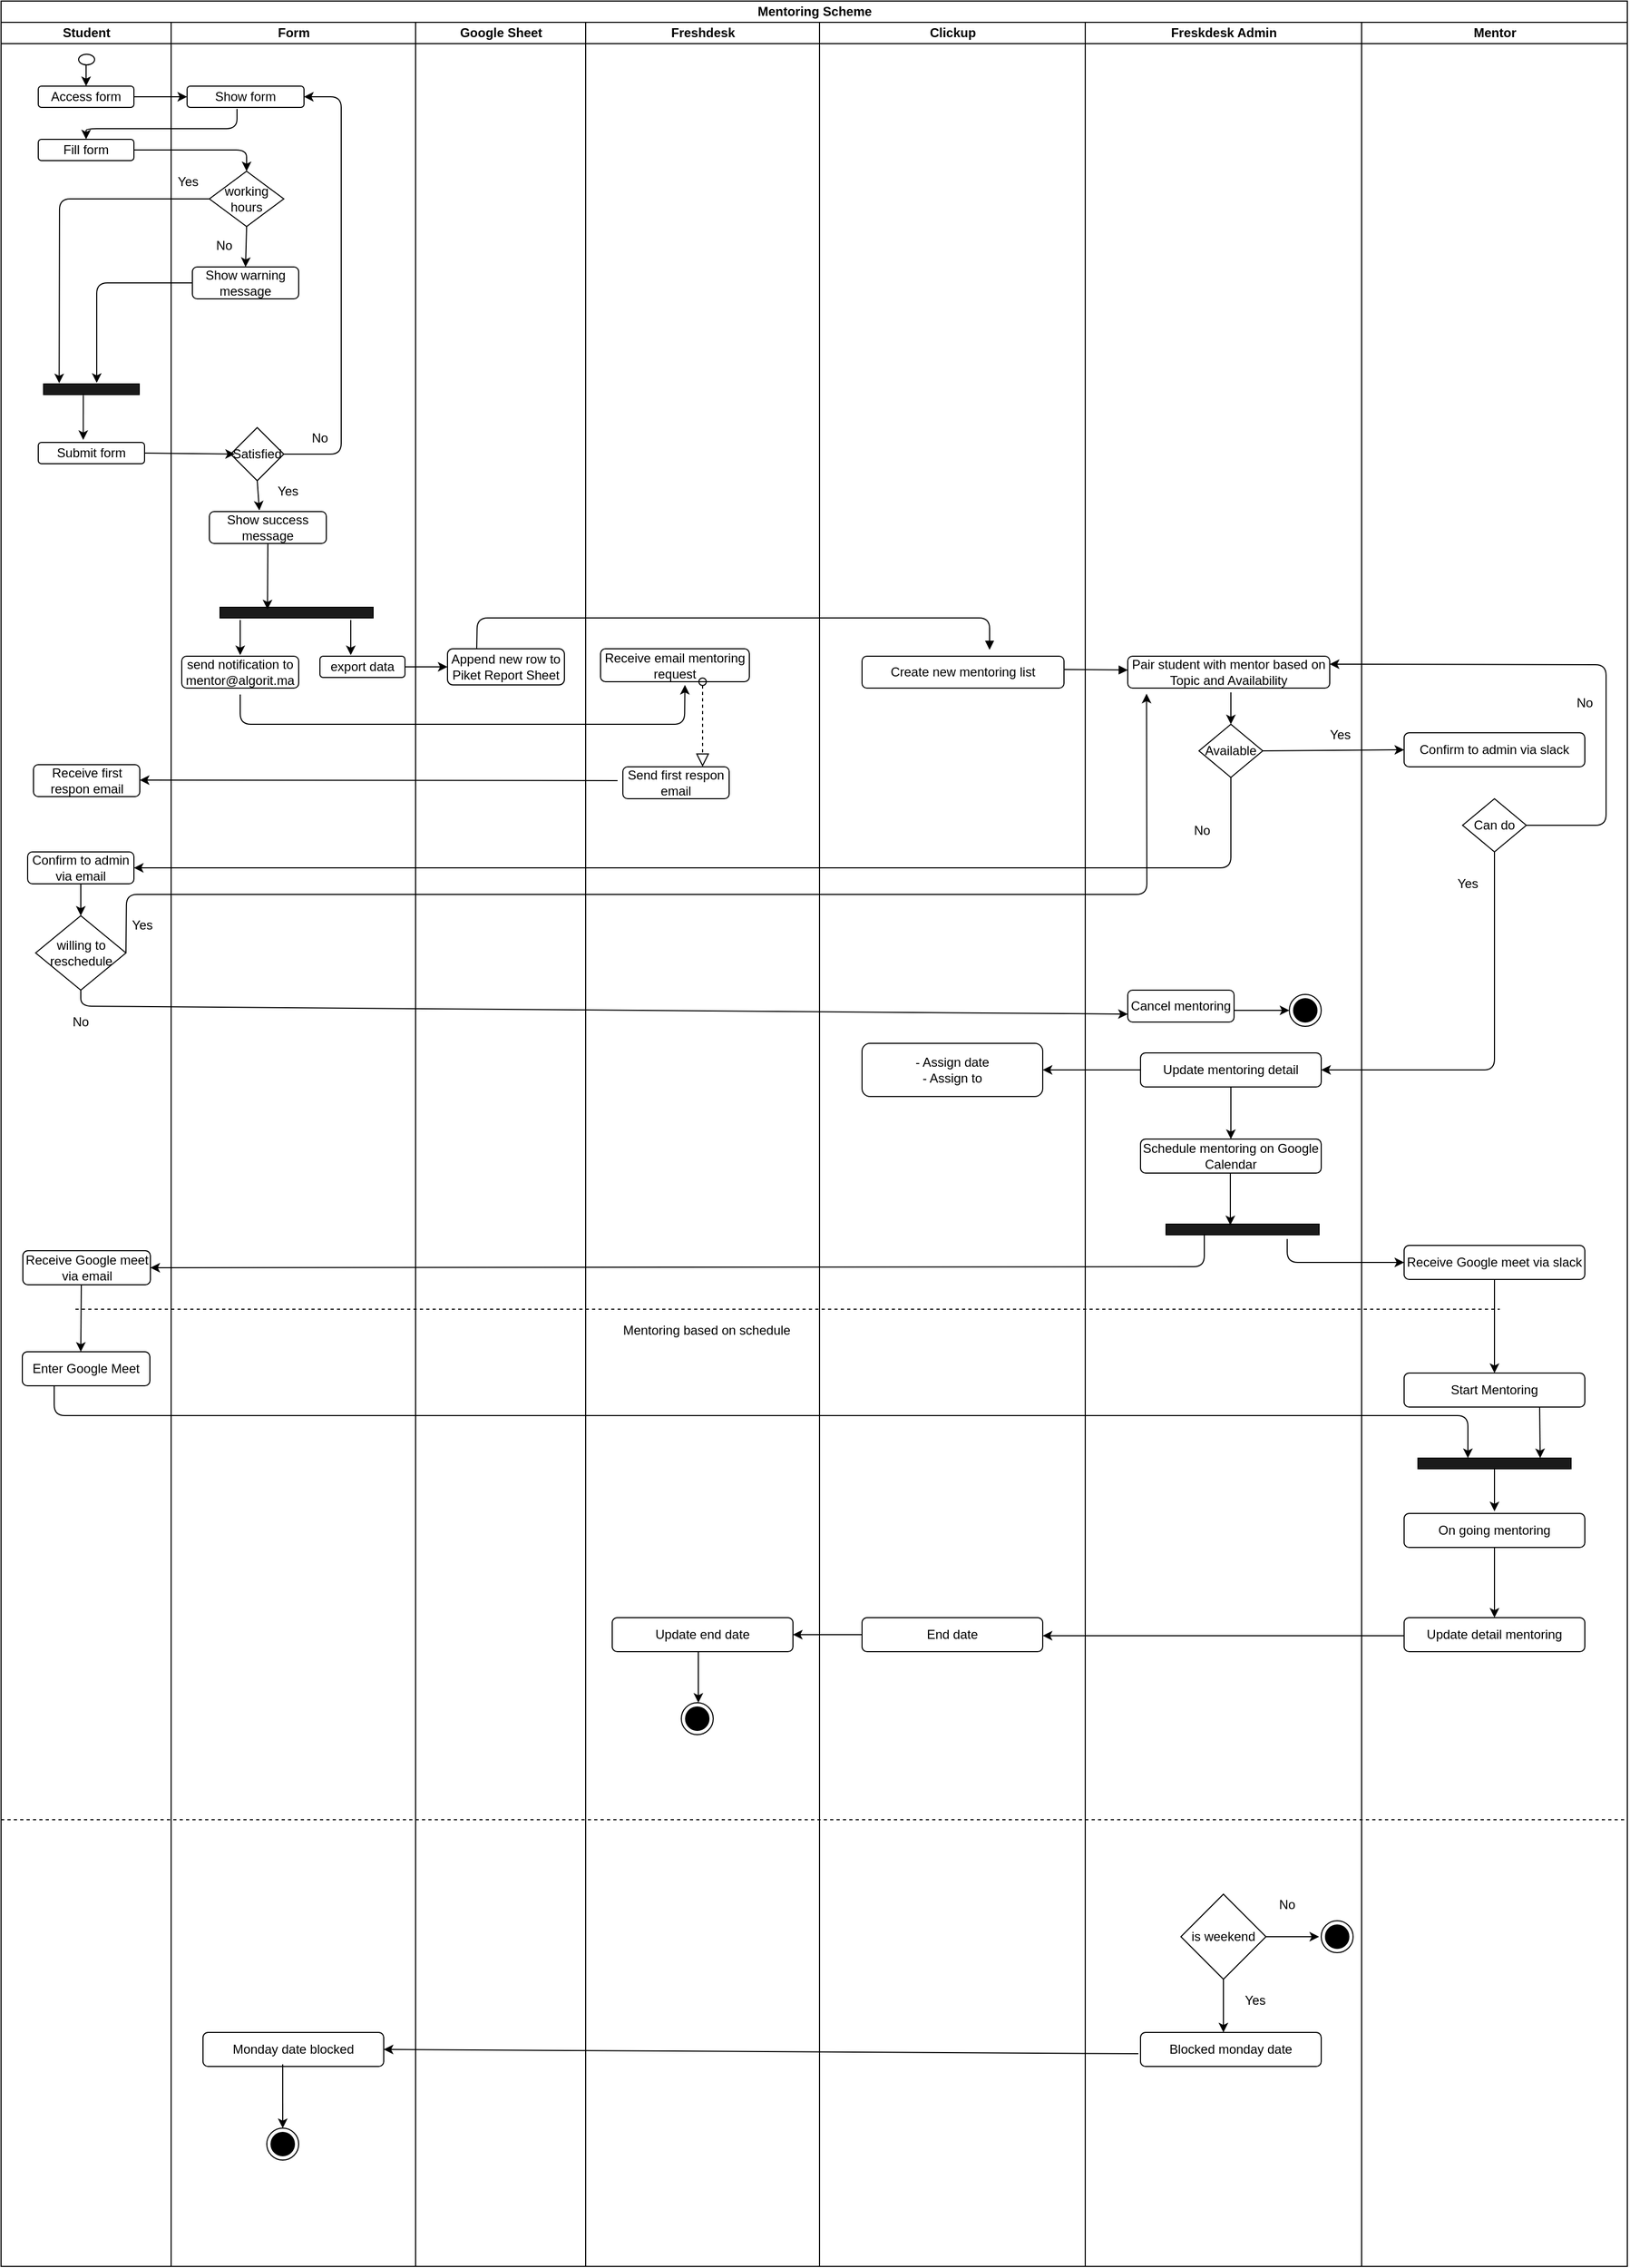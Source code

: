 <mxfile version="14.6.3" type="github">
  <diagram id="prtHgNgQTEPvFCAcTncT" name="Page-1">
    <mxGraphModel dx="1955" dy="1093" grid="1" gridSize="10" guides="1" tooltips="1" connect="1" arrows="1" fold="1" page="1" pageScale="1" pageWidth="827" pageHeight="1169" math="0" shadow="0">
      <root>
        <mxCell id="0" />
        <mxCell id="1" parent="0" />
        <mxCell id="jEkatf-dR_FKRXyiLeA1-9" value="Mentoring Scheme" style="swimlane;html=1;childLayout=stackLayout;resizeParent=1;resizeParentMax=0;startSize=20;" parent="1" vertex="1">
          <mxGeometry x="40" y="50" width="1530" height="2130" as="geometry" />
        </mxCell>
        <mxCell id="jEkatf-dR_FKRXyiLeA1-10" value="Student" style="swimlane;html=1;startSize=20;" parent="jEkatf-dR_FKRXyiLeA1-9" vertex="1">
          <mxGeometry y="20" width="160" height="2110" as="geometry" />
        </mxCell>
        <mxCell id="jEkatf-dR_FKRXyiLeA1-14" value="" style="shape=mxgraph.bpmn.shape;html=1;verticalLabelPosition=bottom;labelBackgroundColor=#ffffff;verticalAlign=top;align=center;perimeter=ellipsePerimeter;outlineConnect=0;outline=standard;symbol=general;" parent="jEkatf-dR_FKRXyiLeA1-10" vertex="1">
          <mxGeometry x="73" y="30" width="15" height="10" as="geometry" />
        </mxCell>
        <mxCell id="jEkatf-dR_FKRXyiLeA1-15" value="Access form" style="shape=ext;rounded=1;html=1;whiteSpace=wrap;" parent="jEkatf-dR_FKRXyiLeA1-10" vertex="1">
          <mxGeometry x="35" y="60" width="90" height="20" as="geometry" />
        </mxCell>
        <mxCell id="jEkatf-dR_FKRXyiLeA1-19" value="Fill form" style="shape=ext;rounded=1;html=1;whiteSpace=wrap;" parent="jEkatf-dR_FKRXyiLeA1-10" vertex="1">
          <mxGeometry x="35" y="110" width="90" height="20" as="geometry" />
        </mxCell>
        <mxCell id="jEkatf-dR_FKRXyiLeA1-23" value="Submit form" style="shape=ext;rounded=1;html=1;whiteSpace=wrap;" parent="jEkatf-dR_FKRXyiLeA1-10" vertex="1">
          <mxGeometry x="35" y="395" width="100" height="20" as="geometry" />
        </mxCell>
        <mxCell id="jEkatf-dR_FKRXyiLeA1-28" value="" style="rounded=0;whiteSpace=wrap;html=1;fillColor=#1A1A1A;" parent="jEkatf-dR_FKRXyiLeA1-10" vertex="1">
          <mxGeometry x="40" y="340" width="90" height="10" as="geometry" />
        </mxCell>
        <mxCell id="jEkatf-dR_FKRXyiLeA1-39" value="" style="endArrow=classic;html=1;exitX=0.415;exitY=1.067;exitDx=0;exitDy=0;exitPerimeter=0;entryX=0.423;entryY=-0.117;entryDx=0;entryDy=0;entryPerimeter=0;" parent="jEkatf-dR_FKRXyiLeA1-10" source="jEkatf-dR_FKRXyiLeA1-28" target="jEkatf-dR_FKRXyiLeA1-23" edge="1">
          <mxGeometry width="50" height="50" relative="1" as="geometry">
            <mxPoint x="320" y="300" as="sourcePoint" />
            <mxPoint x="370" y="250" as="targetPoint" />
          </mxGeometry>
        </mxCell>
        <mxCell id="jEkatf-dR_FKRXyiLeA1-40" value="" style="endArrow=classic;html=1;" parent="jEkatf-dR_FKRXyiLeA1-10" edge="1">
          <mxGeometry width="50" height="50" relative="1" as="geometry">
            <mxPoint x="80" y="40" as="sourcePoint" />
            <mxPoint x="80" y="60" as="targetPoint" />
          </mxGeometry>
        </mxCell>
        <mxCell id="jEkatf-dR_FKRXyiLeA1-43" value="Receive first respon email" style="shape=ext;rounded=1;html=1;whiteSpace=wrap;" parent="jEkatf-dR_FKRXyiLeA1-10" vertex="1">
          <mxGeometry x="30.5" y="698" width="100" height="30" as="geometry" />
        </mxCell>
        <mxCell id="jEkatf-dR_FKRXyiLeA1-142" value="Confirm to admin via email" style="shape=ext;rounded=1;html=1;whiteSpace=wrap;" parent="jEkatf-dR_FKRXyiLeA1-10" vertex="1">
          <mxGeometry x="25" y="780" width="100" height="30" as="geometry" />
        </mxCell>
        <mxCell id="jEkatf-dR_FKRXyiLeA1-153" value="willing to reschedule" style="rhombus;whiteSpace=wrap;html=1;" parent="jEkatf-dR_FKRXyiLeA1-10" vertex="1">
          <mxGeometry x="32.5" y="840" width="85" height="70" as="geometry" />
        </mxCell>
        <mxCell id="jEkatf-dR_FKRXyiLeA1-154" value="Yes" style="text;html=1;strokeColor=none;fillColor=none;align=center;verticalAlign=middle;whiteSpace=wrap;rounded=0;" parent="jEkatf-dR_FKRXyiLeA1-10" vertex="1">
          <mxGeometry x="112.5" y="839" width="40" height="20" as="geometry" />
        </mxCell>
        <mxCell id="jEkatf-dR_FKRXyiLeA1-155" value="No" style="text;html=1;strokeColor=none;fillColor=none;align=center;verticalAlign=middle;whiteSpace=wrap;rounded=0;" parent="jEkatf-dR_FKRXyiLeA1-10" vertex="1">
          <mxGeometry x="55" y="930" width="40" height="20" as="geometry" />
        </mxCell>
        <mxCell id="jEkatf-dR_FKRXyiLeA1-157" value="" style="endArrow=classic;html=1;exitX=0.5;exitY=1;exitDx=0;exitDy=0;entryX=0.5;entryY=0;entryDx=0;entryDy=0;" parent="jEkatf-dR_FKRXyiLeA1-10" source="jEkatf-dR_FKRXyiLeA1-142" target="jEkatf-dR_FKRXyiLeA1-153" edge="1">
          <mxGeometry width="50" height="50" relative="1" as="geometry">
            <mxPoint x="450" y="900" as="sourcePoint" />
            <mxPoint x="500" y="850" as="targetPoint" />
          </mxGeometry>
        </mxCell>
        <mxCell id="bVA2tYg72Dks3-2WFUud-3" value="Receive Google meet via email" style="shape=ext;rounded=1;html=1;whiteSpace=wrap;" parent="jEkatf-dR_FKRXyiLeA1-10" vertex="1">
          <mxGeometry x="20.5" y="1155" width="120" height="32" as="geometry" />
        </mxCell>
        <mxCell id="mBBzXgU-Xfgqh0IAjYut-1" value="Enter Google Meet" style="shape=ext;rounded=1;html=1;whiteSpace=wrap;" vertex="1" parent="jEkatf-dR_FKRXyiLeA1-10">
          <mxGeometry x="20" y="1250" width="120" height="32" as="geometry" />
        </mxCell>
        <mxCell id="mBBzXgU-Xfgqh0IAjYut-8" value="" style="endArrow=classic;html=1;exitX=0.25;exitY=1;exitDx=0;exitDy=0;entryX=0.25;entryY=0;entryDx=0;entryDy=0;" edge="1" parent="jEkatf-dR_FKRXyiLeA1-10">
          <mxGeometry width="50" height="50" relative="1" as="geometry">
            <mxPoint x="75.5" y="1187" as="sourcePoint" />
            <mxPoint x="75" y="1250" as="targetPoint" />
          </mxGeometry>
        </mxCell>
        <mxCell id="jEkatf-dR_FKRXyiLeA1-11" value="Form" style="swimlane;html=1;startSize=20;" parent="jEkatf-dR_FKRXyiLeA1-9" vertex="1">
          <mxGeometry x="160" y="20" width="230" height="2110" as="geometry" />
        </mxCell>
        <mxCell id="jEkatf-dR_FKRXyiLeA1-16" value="Show form" style="shape=ext;rounded=1;html=1;whiteSpace=wrap;" parent="jEkatf-dR_FKRXyiLeA1-11" vertex="1">
          <mxGeometry x="15" y="60" width="110" height="20" as="geometry" />
        </mxCell>
        <mxCell id="jEkatf-dR_FKRXyiLeA1-21" value="working hours" style="rhombus;whiteSpace=wrap;html=1;" parent="jEkatf-dR_FKRXyiLeA1-11" vertex="1">
          <mxGeometry x="36" y="140" width="70" height="52" as="geometry" />
        </mxCell>
        <mxCell id="jEkatf-dR_FKRXyiLeA1-24" value="Show warning message" style="shape=ext;rounded=1;html=1;whiteSpace=wrap;" parent="jEkatf-dR_FKRXyiLeA1-11" vertex="1">
          <mxGeometry x="20" y="230" width="100" height="30" as="geometry" />
        </mxCell>
        <mxCell id="jEkatf-dR_FKRXyiLeA1-33" value="No" style="text;html=1;strokeColor=none;fillColor=none;align=center;verticalAlign=middle;whiteSpace=wrap;rounded=0;" parent="jEkatf-dR_FKRXyiLeA1-11" vertex="1">
          <mxGeometry x="30" y="200" width="40" height="20" as="geometry" />
        </mxCell>
        <mxCell id="jEkatf-dR_FKRXyiLeA1-34" value="Yes" style="text;html=1;strokeColor=none;fillColor=none;align=center;verticalAlign=middle;whiteSpace=wrap;rounded=0;" parent="jEkatf-dR_FKRXyiLeA1-11" vertex="1">
          <mxGeometry x="-4" y="140" width="40" height="20" as="geometry" />
        </mxCell>
        <mxCell id="jEkatf-dR_FKRXyiLeA1-36" value="" style="endArrow=classic;html=1;exitX=0.5;exitY=1;exitDx=0;exitDy=0;" parent="jEkatf-dR_FKRXyiLeA1-11" source="jEkatf-dR_FKRXyiLeA1-21" edge="1">
          <mxGeometry width="50" height="50" relative="1" as="geometry">
            <mxPoint x="160" y="300" as="sourcePoint" />
            <mxPoint x="70" y="230" as="targetPoint" />
          </mxGeometry>
        </mxCell>
        <mxCell id="jEkatf-dR_FKRXyiLeA1-44" value="Show success message" style="shape=ext;rounded=1;html=1;whiteSpace=wrap;" parent="jEkatf-dR_FKRXyiLeA1-11" vertex="1">
          <mxGeometry x="36" y="460" width="110" height="30" as="geometry" />
        </mxCell>
        <mxCell id="jEkatf-dR_FKRXyiLeA1-45" value="Satisfied" style="rhombus;whiteSpace=wrap;html=1;" parent="jEkatf-dR_FKRXyiLeA1-11" vertex="1">
          <mxGeometry x="56" y="381" width="50" height="50" as="geometry" />
        </mxCell>
        <mxCell id="jEkatf-dR_FKRXyiLeA1-47" value="" style="endArrow=classic;html=1;exitX=1;exitY=0.5;exitDx=0;exitDy=0;entryX=1;entryY=0.5;entryDx=0;entryDy=0;" parent="jEkatf-dR_FKRXyiLeA1-11" source="jEkatf-dR_FKRXyiLeA1-45" target="jEkatf-dR_FKRXyiLeA1-16" edge="1">
          <mxGeometry width="50" height="50" relative="1" as="geometry">
            <mxPoint x="110" y="400" as="sourcePoint" />
            <mxPoint x="130" y="70" as="targetPoint" />
            <Array as="points">
              <mxPoint x="160" y="406" />
              <mxPoint x="160" y="70" />
            </Array>
          </mxGeometry>
        </mxCell>
        <mxCell id="jEkatf-dR_FKRXyiLeA1-48" value="No" style="text;html=1;strokeColor=none;fillColor=none;align=center;verticalAlign=middle;whiteSpace=wrap;rounded=0;" parent="jEkatf-dR_FKRXyiLeA1-11" vertex="1">
          <mxGeometry x="120" y="381" width="40" height="20" as="geometry" />
        </mxCell>
        <mxCell id="jEkatf-dR_FKRXyiLeA1-49" value="Yes" style="text;html=1;strokeColor=none;fillColor=none;align=center;verticalAlign=middle;whiteSpace=wrap;rounded=0;" parent="jEkatf-dR_FKRXyiLeA1-11" vertex="1">
          <mxGeometry x="90" y="431" width="40" height="20" as="geometry" />
        </mxCell>
        <mxCell id="jEkatf-dR_FKRXyiLeA1-50" value="" style="endArrow=classic;html=1;exitX=0.5;exitY=1;exitDx=0;exitDy=0;" parent="jEkatf-dR_FKRXyiLeA1-11" source="jEkatf-dR_FKRXyiLeA1-45" edge="1">
          <mxGeometry width="50" height="50" relative="1" as="geometry">
            <mxPoint x="160" y="350" as="sourcePoint" />
            <mxPoint x="83" y="459" as="targetPoint" />
          </mxGeometry>
        </mxCell>
        <mxCell id="jEkatf-dR_FKRXyiLeA1-60" value="send notification to mentor@algorit.ma" style="shape=ext;rounded=1;html=1;whiteSpace=wrap;" parent="jEkatf-dR_FKRXyiLeA1-11" vertex="1">
          <mxGeometry x="10" y="596" width="110" height="30" as="geometry" />
        </mxCell>
        <mxCell id="jEkatf-dR_FKRXyiLeA1-61" value="export data" style="shape=ext;rounded=1;html=1;whiteSpace=wrap;" parent="jEkatf-dR_FKRXyiLeA1-11" vertex="1">
          <mxGeometry x="140" y="596" width="80" height="20" as="geometry" />
        </mxCell>
        <mxCell id="jEkatf-dR_FKRXyiLeA1-62" value="" style="rounded=0;whiteSpace=wrap;html=1;fillColor=#1A1A1A;" parent="jEkatf-dR_FKRXyiLeA1-11" vertex="1">
          <mxGeometry x="46" y="550" width="144" height="10" as="geometry" />
        </mxCell>
        <mxCell id="jEkatf-dR_FKRXyiLeA1-63" value="" style="endArrow=classic;html=1;exitX=0.5;exitY=1;exitDx=0;exitDy=0;entryX=0.31;entryY=0.2;entryDx=0;entryDy=0;entryPerimeter=0;" parent="jEkatf-dR_FKRXyiLeA1-11" source="jEkatf-dR_FKRXyiLeA1-44" target="jEkatf-dR_FKRXyiLeA1-62" edge="1">
          <mxGeometry width="50" height="50" relative="1" as="geometry">
            <mxPoint x="160" y="550" as="sourcePoint" />
            <mxPoint x="93" y="540" as="targetPoint" />
          </mxGeometry>
        </mxCell>
        <mxCell id="jEkatf-dR_FKRXyiLeA1-64" value="" style="endArrow=classic;html=1;entryX=0.5;entryY=0;entryDx=0;entryDy=0;" parent="jEkatf-dR_FKRXyiLeA1-11" edge="1">
          <mxGeometry width="50" height="50" relative="1" as="geometry">
            <mxPoint x="65" y="562" as="sourcePoint" />
            <mxPoint x="65" y="595" as="targetPoint" />
          </mxGeometry>
        </mxCell>
        <mxCell id="mBBzXgU-Xfgqh0IAjYut-24" value="Monday date blocked" style="shape=ext;rounded=1;html=1;whiteSpace=wrap;" vertex="1" parent="jEkatf-dR_FKRXyiLeA1-11">
          <mxGeometry x="30" y="1890" width="170" height="32" as="geometry" />
        </mxCell>
        <mxCell id="mBBzXgU-Xfgqh0IAjYut-28" value="" style="ellipse;html=1;shape=endState;fillColor=#000000;strokeColor=#000000;" vertex="1" parent="jEkatf-dR_FKRXyiLeA1-11">
          <mxGeometry x="90" y="1980" width="30" height="30" as="geometry" />
        </mxCell>
        <mxCell id="mBBzXgU-Xfgqh0IAjYut-30" value="" style="endArrow=classic;html=1;entryX=0.5;entryY=0;entryDx=0;entryDy=0;exitX=0.441;exitY=0.938;exitDx=0;exitDy=0;exitPerimeter=0;" edge="1" parent="jEkatf-dR_FKRXyiLeA1-11" source="mBBzXgU-Xfgqh0IAjYut-24" target="mBBzXgU-Xfgqh0IAjYut-28">
          <mxGeometry width="50" height="50" relative="1" as="geometry">
            <mxPoint x="105" y="1940" as="sourcePoint" />
            <mxPoint x="770" y="1950" as="targetPoint" />
          </mxGeometry>
        </mxCell>
        <mxCell id="jEkatf-dR_FKRXyiLeA1-12" value="Google Sheet" style="swimlane;html=1;startSize=20;" parent="jEkatf-dR_FKRXyiLeA1-9" vertex="1">
          <mxGeometry x="390" y="20" width="160" height="2110" as="geometry" />
        </mxCell>
        <mxCell id="jEkatf-dR_FKRXyiLeA1-66" value="Append new row to Piket Report Sheet" style="shape=ext;rounded=1;html=1;whiteSpace=wrap;" parent="jEkatf-dR_FKRXyiLeA1-12" vertex="1">
          <mxGeometry x="30" y="589" width="110" height="34" as="geometry" />
        </mxCell>
        <mxCell id="jEkatf-dR_FKRXyiLeA1-13" value="Freshdesk" style="swimlane;html=1;startSize=20;" parent="jEkatf-dR_FKRXyiLeA1-9" vertex="1">
          <mxGeometry x="550" y="20" width="220" height="2110" as="geometry" />
        </mxCell>
        <mxCell id="jEkatf-dR_FKRXyiLeA1-68" value="Receive email mentoring request" style="shape=ext;rounded=1;html=1;whiteSpace=wrap;" parent="jEkatf-dR_FKRXyiLeA1-13" vertex="1">
          <mxGeometry x="14" y="589" width="140" height="31" as="geometry" />
        </mxCell>
        <mxCell id="jEkatf-dR_FKRXyiLeA1-70" value="Send first respon email" style="shape=ext;rounded=1;html=1;whiteSpace=wrap;" parent="jEkatf-dR_FKRXyiLeA1-13" vertex="1">
          <mxGeometry x="35" y="700" width="100" height="30" as="geometry" />
        </mxCell>
        <mxCell id="jEkatf-dR_FKRXyiLeA1-73" value="" style="startArrow=oval;startFill=0;startSize=7;endArrow=block;endFill=0;endSize=10;dashed=1;html=1;entryX=0.75;entryY=0;entryDx=0;entryDy=0;" parent="jEkatf-dR_FKRXyiLeA1-13" target="jEkatf-dR_FKRXyiLeA1-70" edge="1">
          <mxGeometry width="100" relative="1" as="geometry">
            <mxPoint x="110" y="620" as="sourcePoint" />
            <mxPoint x="-120" y="670" as="targetPoint" />
          </mxGeometry>
        </mxCell>
        <mxCell id="mBBzXgU-Xfgqh0IAjYut-7" value="Update end date" style="shape=ext;rounded=1;html=1;whiteSpace=wrap;" vertex="1" parent="jEkatf-dR_FKRXyiLeA1-13">
          <mxGeometry x="25" y="1500" width="170" height="32" as="geometry" />
        </mxCell>
        <mxCell id="mBBzXgU-Xfgqh0IAjYut-17" value="" style="ellipse;html=1;shape=endState;fillColor=#000000;strokeColor=#000000;" vertex="1" parent="jEkatf-dR_FKRXyiLeA1-13">
          <mxGeometry x="90" y="1580" width="30" height="30" as="geometry" />
        </mxCell>
        <mxCell id="mBBzXgU-Xfgqh0IAjYut-18" value="" style="endArrow=classic;html=1;exitX=0.5;exitY=1;exitDx=0;exitDy=0;" edge="1" parent="jEkatf-dR_FKRXyiLeA1-13">
          <mxGeometry width="50" height="50" relative="1" as="geometry">
            <mxPoint x="106" y="1532" as="sourcePoint" />
            <mxPoint x="106" y="1580" as="targetPoint" />
          </mxGeometry>
        </mxCell>
        <mxCell id="mBBzXgU-Xfgqh0IAjYut-33" value="Mentoring based on schedule" style="text;html=1;strokeColor=none;fillColor=none;align=center;verticalAlign=middle;whiteSpace=wrap;rounded=0;" vertex="1" parent="jEkatf-dR_FKRXyiLeA1-13">
          <mxGeometry x="14" y="1220" width="200" height="20" as="geometry" />
        </mxCell>
        <mxCell id="jEkatf-dR_FKRXyiLeA1-20" value="Clickup" style="swimlane;html=1;startSize=20;" parent="jEkatf-dR_FKRXyiLeA1-9" vertex="1">
          <mxGeometry x="770" y="20" width="250" height="2110" as="geometry" />
        </mxCell>
        <mxCell id="jEkatf-dR_FKRXyiLeA1-74" value="Create new mentoring list" style="shape=ext;rounded=1;html=1;whiteSpace=wrap;" parent="jEkatf-dR_FKRXyiLeA1-20" vertex="1">
          <mxGeometry x="40" y="596" width="190" height="30" as="geometry" />
        </mxCell>
        <mxCell id="jEkatf-dR_FKRXyiLeA1-150" value="- Assign date&lt;br&gt;- Assign to" style="shape=ext;rounded=1;html=1;whiteSpace=wrap;" parent="jEkatf-dR_FKRXyiLeA1-20" vertex="1">
          <mxGeometry x="40" y="960" width="170" height="50" as="geometry" />
        </mxCell>
        <mxCell id="mBBzXgU-Xfgqh0IAjYut-6" value="End date" style="shape=ext;rounded=1;html=1;whiteSpace=wrap;" vertex="1" parent="jEkatf-dR_FKRXyiLeA1-20">
          <mxGeometry x="40" y="1500" width="170" height="32" as="geometry" />
        </mxCell>
        <mxCell id="jEkatf-dR_FKRXyiLeA1-37" value="" style="endArrow=classic;html=1;exitX=0;exitY=0.5;exitDx=0;exitDy=0;entryX=0.163;entryY=-0.067;entryDx=0;entryDy=0;entryPerimeter=0;" parent="jEkatf-dR_FKRXyiLeA1-9" source="jEkatf-dR_FKRXyiLeA1-21" target="jEkatf-dR_FKRXyiLeA1-28" edge="1">
          <mxGeometry width="50" height="50" relative="1" as="geometry">
            <mxPoint x="320" y="320" as="sourcePoint" />
            <mxPoint x="370" y="270" as="targetPoint" />
            <Array as="points">
              <mxPoint x="55" y="186" />
            </Array>
          </mxGeometry>
        </mxCell>
        <mxCell id="jEkatf-dR_FKRXyiLeA1-38" value="" style="endArrow=classic;html=1;exitX=0;exitY=0.5;exitDx=0;exitDy=0;" parent="jEkatf-dR_FKRXyiLeA1-9" source="jEkatf-dR_FKRXyiLeA1-24" edge="1">
          <mxGeometry width="50" height="50" relative="1" as="geometry">
            <mxPoint x="320" y="320" as="sourcePoint" />
            <mxPoint x="90" y="359" as="targetPoint" />
            <Array as="points">
              <mxPoint x="90" y="265" />
            </Array>
          </mxGeometry>
        </mxCell>
        <mxCell id="jEkatf-dR_FKRXyiLeA1-41" value="" style="endArrow=classic;html=1;exitX=1;exitY=0.5;exitDx=0;exitDy=0;entryX=0;entryY=0.5;entryDx=0;entryDy=0;" parent="jEkatf-dR_FKRXyiLeA1-9" source="jEkatf-dR_FKRXyiLeA1-15" target="jEkatf-dR_FKRXyiLeA1-16" edge="1">
          <mxGeometry width="50" height="50" relative="1" as="geometry">
            <mxPoint x="320" y="270" as="sourcePoint" />
            <mxPoint x="370" y="220" as="targetPoint" />
          </mxGeometry>
        </mxCell>
        <mxCell id="jEkatf-dR_FKRXyiLeA1-42" value="" style="endArrow=classic;html=1;exitX=0.427;exitY=1.067;exitDx=0;exitDy=0;exitPerimeter=0;entryX=0.5;entryY=0;entryDx=0;entryDy=0;" parent="jEkatf-dR_FKRXyiLeA1-9" source="jEkatf-dR_FKRXyiLeA1-16" target="jEkatf-dR_FKRXyiLeA1-19" edge="1">
          <mxGeometry width="50" height="50" relative="1" as="geometry">
            <mxPoint x="320" y="270" as="sourcePoint" />
            <mxPoint x="370" y="220" as="targetPoint" />
            <Array as="points">
              <mxPoint x="222" y="120" />
              <mxPoint x="80" y="120" />
            </Array>
          </mxGeometry>
        </mxCell>
        <mxCell id="jEkatf-dR_FKRXyiLeA1-46" value="" style="endArrow=classic;html=1;entryX=0.08;entryY=0.5;entryDx=0;entryDy=0;entryPerimeter=0;exitX=1;exitY=0.5;exitDx=0;exitDy=0;" parent="jEkatf-dR_FKRXyiLeA1-9" source="jEkatf-dR_FKRXyiLeA1-23" target="jEkatf-dR_FKRXyiLeA1-45" edge="1">
          <mxGeometry width="50" height="50" relative="1" as="geometry">
            <mxPoint x="140" y="420" as="sourcePoint" />
            <mxPoint x="370" y="300" as="targetPoint" />
          </mxGeometry>
        </mxCell>
        <mxCell id="jEkatf-dR_FKRXyiLeA1-67" value="" style="endArrow=classic;html=1;exitX=1;exitY=0.5;exitDx=0;exitDy=0;entryX=0;entryY=0.5;entryDx=0;entryDy=0;" parent="jEkatf-dR_FKRXyiLeA1-9" source="jEkatf-dR_FKRXyiLeA1-61" target="jEkatf-dR_FKRXyiLeA1-66" edge="1">
          <mxGeometry width="50" height="50" relative="1" as="geometry">
            <mxPoint x="340" y="520" as="sourcePoint" />
            <mxPoint x="390" y="470" as="targetPoint" />
          </mxGeometry>
        </mxCell>
        <mxCell id="jEkatf-dR_FKRXyiLeA1-69" value="" style="endArrow=classic;html=1;entryX=0.567;entryY=1.097;entryDx=0;entryDy=0;entryPerimeter=0;" parent="jEkatf-dR_FKRXyiLeA1-9" target="jEkatf-dR_FKRXyiLeA1-68" edge="1">
          <mxGeometry width="50" height="50" relative="1" as="geometry">
            <mxPoint x="225" y="652" as="sourcePoint" />
            <mxPoint x="410" y="590" as="targetPoint" />
            <Array as="points">
              <mxPoint x="225" y="680" />
              <mxPoint x="643" y="680" />
            </Array>
          </mxGeometry>
        </mxCell>
        <mxCell id="jEkatf-dR_FKRXyiLeA1-75" value="Freskdesk Admin" style="swimlane;html=1;startSize=20;" parent="jEkatf-dR_FKRXyiLeA1-9" vertex="1">
          <mxGeometry x="1020" y="20" width="260" height="2110" as="geometry" />
        </mxCell>
        <mxCell id="jEkatf-dR_FKRXyiLeA1-76" value="Pair student with mentor based on Topic and Availability" style="shape=ext;rounded=1;html=1;whiteSpace=wrap;" parent="jEkatf-dR_FKRXyiLeA1-75" vertex="1">
          <mxGeometry x="40" y="596" width="190" height="30" as="geometry" />
        </mxCell>
        <mxCell id="jEkatf-dR_FKRXyiLeA1-78" value="" style="endArrow=block;endFill=1;endSize=6;html=1;exitX=1;exitY=0.25;exitDx=0;exitDy=0;" parent="jEkatf-dR_FKRXyiLeA1-75" edge="1">
          <mxGeometry width="100" relative="1" as="geometry">
            <mxPoint x="-20" y="608.5" as="sourcePoint" />
            <mxPoint x="40" y="609" as="targetPoint" />
          </mxGeometry>
        </mxCell>
        <mxCell id="jEkatf-dR_FKRXyiLeA1-86" value="Available" style="rhombus;whiteSpace=wrap;html=1;" parent="jEkatf-dR_FKRXyiLeA1-75" vertex="1">
          <mxGeometry x="107" y="660" width="60" height="50" as="geometry" />
        </mxCell>
        <mxCell id="jEkatf-dR_FKRXyiLeA1-88" value="Yes" style="text;html=1;strokeColor=none;fillColor=none;align=center;verticalAlign=middle;whiteSpace=wrap;rounded=0;" parent="jEkatf-dR_FKRXyiLeA1-75" vertex="1">
          <mxGeometry x="220" y="660" width="40" height="20" as="geometry" />
        </mxCell>
        <mxCell id="jEkatf-dR_FKRXyiLeA1-139" value="No" style="text;html=1;strokeColor=none;fillColor=none;align=center;verticalAlign=middle;whiteSpace=wrap;rounded=0;" parent="jEkatf-dR_FKRXyiLeA1-75" vertex="1">
          <mxGeometry x="90" y="750" width="40" height="20" as="geometry" />
        </mxCell>
        <mxCell id="jEkatf-dR_FKRXyiLeA1-149" value="Update mentoring detail" style="shape=ext;rounded=1;html=1;whiteSpace=wrap;" parent="jEkatf-dR_FKRXyiLeA1-75" vertex="1">
          <mxGeometry x="52" y="969" width="170" height="32" as="geometry" />
        </mxCell>
        <mxCell id="jEkatf-dR_FKRXyiLeA1-158" value="Cancel mentoring" style="shape=ext;rounded=1;html=1;whiteSpace=wrap;" parent="jEkatf-dR_FKRXyiLeA1-75" vertex="1">
          <mxGeometry x="40" y="910" width="100" height="30" as="geometry" />
        </mxCell>
        <mxCell id="jEkatf-dR_FKRXyiLeA1-165" value="" style="endArrow=classic;html=1;exitX=1;exitY=0.5;exitDx=0;exitDy=0;entryX=0;entryY=0.5;entryDx=0;entryDy=0;" parent="jEkatf-dR_FKRXyiLeA1-75" edge="1">
          <mxGeometry width="50" height="50" relative="1" as="geometry">
            <mxPoint x="140" y="929" as="sourcePoint" />
            <mxPoint x="192.0" y="929" as="targetPoint" />
          </mxGeometry>
        </mxCell>
        <mxCell id="bVA2tYg72Dks3-2WFUud-1" value="Schedule mentoring on Google Calendar" style="shape=ext;rounded=1;html=1;whiteSpace=wrap;" parent="jEkatf-dR_FKRXyiLeA1-75" vertex="1">
          <mxGeometry x="52" y="1050" width="170" height="32" as="geometry" />
        </mxCell>
        <mxCell id="bVA2tYg72Dks3-2WFUud-4" value="" style="rounded=0;whiteSpace=wrap;html=1;fillColor=#1A1A1A;" parent="jEkatf-dR_FKRXyiLeA1-75" vertex="1">
          <mxGeometry x="76" y="1130" width="144" height="10" as="geometry" />
        </mxCell>
        <mxCell id="bVA2tYg72Dks3-2WFUud-5" value="" style="endArrow=classic;html=1;entryX=0.5;entryY=0;entryDx=0;entryDy=0;exitX=0.5;exitY=1;exitDx=0;exitDy=0;" parent="jEkatf-dR_FKRXyiLeA1-75" source="jEkatf-dR_FKRXyiLeA1-149" target="bVA2tYg72Dks3-2WFUud-1" edge="1">
          <mxGeometry width="50" height="50" relative="1" as="geometry">
            <mxPoint x="-120" y="1000" as="sourcePoint" />
            <mxPoint x="-70" y="950" as="targetPoint" />
          </mxGeometry>
        </mxCell>
        <mxCell id="bVA2tYg72Dks3-2WFUud-6" value="" style="endArrow=classic;html=1;entryX=0.5;entryY=0;entryDx=0;entryDy=0;exitX=0.5;exitY=1;exitDx=0;exitDy=0;" parent="jEkatf-dR_FKRXyiLeA1-75" edge="1">
          <mxGeometry width="50" height="50" relative="1" as="geometry">
            <mxPoint x="136.5" y="1082" as="sourcePoint" />
            <mxPoint x="136.5" y="1131" as="targetPoint" />
          </mxGeometry>
        </mxCell>
        <mxCell id="mBBzXgU-Xfgqh0IAjYut-19" value="" style="ellipse;html=1;shape=endState;fillColor=#000000;strokeColor=#000000;" vertex="1" parent="jEkatf-dR_FKRXyiLeA1-75">
          <mxGeometry x="192" y="914" width="30" height="30" as="geometry" />
        </mxCell>
        <mxCell id="mBBzXgU-Xfgqh0IAjYut-21" value="is weekend" style="rhombus;whiteSpace=wrap;html=1;" vertex="1" parent="jEkatf-dR_FKRXyiLeA1-75">
          <mxGeometry x="90" y="1760" width="80" height="80" as="geometry" />
        </mxCell>
        <mxCell id="mBBzXgU-Xfgqh0IAjYut-23" value="Blocked monday date" style="shape=ext;rounded=1;html=1;whiteSpace=wrap;" vertex="1" parent="jEkatf-dR_FKRXyiLeA1-75">
          <mxGeometry x="52" y="1890" width="170" height="32" as="geometry" />
        </mxCell>
        <mxCell id="mBBzXgU-Xfgqh0IAjYut-25" value="" style="endArrow=classic;html=1;exitX=0.5;exitY=1;exitDx=0;exitDy=0;" edge="1" parent="jEkatf-dR_FKRXyiLeA1-75" source="mBBzXgU-Xfgqh0IAjYut-21">
          <mxGeometry width="50" height="50" relative="1" as="geometry">
            <mxPoint x="-140" y="2250" as="sourcePoint" />
            <mxPoint x="130" y="1890" as="targetPoint" />
          </mxGeometry>
        </mxCell>
        <mxCell id="mBBzXgU-Xfgqh0IAjYut-27" value="" style="ellipse;html=1;shape=endState;fillColor=#000000;strokeColor=#000000;" vertex="1" parent="jEkatf-dR_FKRXyiLeA1-75">
          <mxGeometry x="222" y="1785" width="30" height="30" as="geometry" />
        </mxCell>
        <mxCell id="mBBzXgU-Xfgqh0IAjYut-34" value="Yes" style="text;html=1;strokeColor=none;fillColor=none;align=center;verticalAlign=middle;whiteSpace=wrap;rounded=0;" vertex="1" parent="jEkatf-dR_FKRXyiLeA1-75">
          <mxGeometry x="140" y="1850" width="40" height="20" as="geometry" />
        </mxCell>
        <mxCell id="mBBzXgU-Xfgqh0IAjYut-35" value="No" style="text;html=1;strokeColor=none;fillColor=none;align=center;verticalAlign=middle;whiteSpace=wrap;rounded=0;" vertex="1" parent="jEkatf-dR_FKRXyiLeA1-75">
          <mxGeometry x="170" y="1760" width="40" height="20" as="geometry" />
        </mxCell>
        <mxCell id="jEkatf-dR_FKRXyiLeA1-83" value="Mentor" style="swimlane;html=1;startSize=20;" parent="jEkatf-dR_FKRXyiLeA1-9" vertex="1">
          <mxGeometry x="1280" y="20" width="250" height="2110" as="geometry" />
        </mxCell>
        <mxCell id="jEkatf-dR_FKRXyiLeA1-87" value="Confirm to admin via slack" style="shape=ext;rounded=1;html=1;whiteSpace=wrap;" parent="jEkatf-dR_FKRXyiLeA1-83" vertex="1">
          <mxGeometry x="40" y="668" width="170" height="32" as="geometry" />
        </mxCell>
        <mxCell id="jEkatf-dR_FKRXyiLeA1-145" value="Can do" style="rhombus;whiteSpace=wrap;html=1;" parent="jEkatf-dR_FKRXyiLeA1-83" vertex="1">
          <mxGeometry x="95" y="730" width="60" height="50" as="geometry" />
        </mxCell>
        <mxCell id="jEkatf-dR_FKRXyiLeA1-146" value="Yes" style="text;html=1;strokeColor=none;fillColor=none;align=center;verticalAlign=middle;whiteSpace=wrap;rounded=0;" parent="jEkatf-dR_FKRXyiLeA1-83" vertex="1">
          <mxGeometry x="80" y="800" width="40" height="20" as="geometry" />
        </mxCell>
        <mxCell id="jEkatf-dR_FKRXyiLeA1-147" value="No" style="text;html=1;strokeColor=none;fillColor=none;align=center;verticalAlign=middle;whiteSpace=wrap;rounded=0;" parent="jEkatf-dR_FKRXyiLeA1-83" vertex="1">
          <mxGeometry x="190" y="630" width="40" height="20" as="geometry" />
        </mxCell>
        <mxCell id="bVA2tYg72Dks3-2WFUud-2" value="Receive Google meet via slack" style="shape=ext;rounded=1;html=1;whiteSpace=wrap;" parent="jEkatf-dR_FKRXyiLeA1-83" vertex="1">
          <mxGeometry x="40" y="1150" width="170" height="32" as="geometry" />
        </mxCell>
        <mxCell id="mBBzXgU-Xfgqh0IAjYut-2" value="Start Mentoring" style="shape=ext;rounded=1;html=1;whiteSpace=wrap;" vertex="1" parent="jEkatf-dR_FKRXyiLeA1-83">
          <mxGeometry x="40" y="1270" width="170" height="32" as="geometry" />
        </mxCell>
        <mxCell id="mBBzXgU-Xfgqh0IAjYut-4" value="On going mentoring" style="shape=ext;rounded=1;html=1;whiteSpace=wrap;" vertex="1" parent="jEkatf-dR_FKRXyiLeA1-83">
          <mxGeometry x="40" y="1402" width="170" height="32" as="geometry" />
        </mxCell>
        <mxCell id="mBBzXgU-Xfgqh0IAjYut-5" value="Update detail mentoring" style="shape=ext;rounded=1;html=1;whiteSpace=wrap;" vertex="1" parent="jEkatf-dR_FKRXyiLeA1-83">
          <mxGeometry x="40" y="1500" width="170" height="32" as="geometry" />
        </mxCell>
        <mxCell id="mBBzXgU-Xfgqh0IAjYut-9" value="" style="endArrow=classic;html=1;exitX=0.5;exitY=1;exitDx=0;exitDy=0;entryX=0.5;entryY=0;entryDx=0;entryDy=0;" edge="1" parent="jEkatf-dR_FKRXyiLeA1-83" source="bVA2tYg72Dks3-2WFUud-2" target="mBBzXgU-Xfgqh0IAjYut-2">
          <mxGeometry width="50" height="50" relative="1" as="geometry">
            <mxPoint x="-400" y="1250" as="sourcePoint" />
            <mxPoint x="-350" y="1200" as="targetPoint" />
          </mxGeometry>
        </mxCell>
        <mxCell id="mBBzXgU-Xfgqh0IAjYut-10" value="" style="rounded=0;whiteSpace=wrap;html=1;fillColor=#1A1A1A;" vertex="1" parent="jEkatf-dR_FKRXyiLeA1-83">
          <mxGeometry x="53" y="1350" width="144" height="10" as="geometry" />
        </mxCell>
        <mxCell id="mBBzXgU-Xfgqh0IAjYut-11" value="" style="endArrow=classic;html=1;exitX=0.75;exitY=1;exitDx=0;exitDy=0;" edge="1" parent="jEkatf-dR_FKRXyiLeA1-83" source="mBBzXgU-Xfgqh0IAjYut-2">
          <mxGeometry width="50" height="50" relative="1" as="geometry">
            <mxPoint x="-400" y="1250" as="sourcePoint" />
            <mxPoint x="168" y="1350" as="targetPoint" />
          </mxGeometry>
        </mxCell>
        <mxCell id="mBBzXgU-Xfgqh0IAjYut-13" value="" style="endArrow=classic;html=1;exitX=0.5;exitY=1;exitDx=0;exitDy=0;" edge="1" parent="jEkatf-dR_FKRXyiLeA1-83" source="mBBzXgU-Xfgqh0IAjYut-10">
          <mxGeometry width="50" height="50" relative="1" as="geometry">
            <mxPoint x="-400" y="1250" as="sourcePoint" />
            <mxPoint x="125" y="1400" as="targetPoint" />
          </mxGeometry>
        </mxCell>
        <mxCell id="mBBzXgU-Xfgqh0IAjYut-14" value="" style="endArrow=classic;html=1;exitX=0.5;exitY=1;exitDx=0;exitDy=0;entryX=0.5;entryY=0;entryDx=0;entryDy=0;" edge="1" parent="jEkatf-dR_FKRXyiLeA1-83" source="mBBzXgU-Xfgqh0IAjYut-4" target="mBBzXgU-Xfgqh0IAjYut-5">
          <mxGeometry width="50" height="50" relative="1" as="geometry">
            <mxPoint x="-400" y="1250" as="sourcePoint" />
            <mxPoint x="-350" y="1200" as="targetPoint" />
          </mxGeometry>
        </mxCell>
        <mxCell id="jEkatf-dR_FKRXyiLeA1-141" value="" style="endArrow=classic;html=1;exitX=1;exitY=0.5;exitDx=0;exitDy=0;entryX=0;entryY=0.5;entryDx=0;entryDy=0;" parent="jEkatf-dR_FKRXyiLeA1-9" source="jEkatf-dR_FKRXyiLeA1-86" target="jEkatf-dR_FKRXyiLeA1-87" edge="1">
          <mxGeometry width="50" height="50" relative="1" as="geometry">
            <mxPoint x="840" y="910" as="sourcePoint" />
            <mxPoint x="890" y="860" as="targetPoint" />
          </mxGeometry>
        </mxCell>
        <mxCell id="jEkatf-dR_FKRXyiLeA1-143" value="" style="endArrow=classic;html=1;exitX=0.5;exitY=1;exitDx=0;exitDy=0;" parent="jEkatf-dR_FKRXyiLeA1-9" source="jEkatf-dR_FKRXyiLeA1-86" edge="1">
          <mxGeometry width="50" height="50" relative="1" as="geometry">
            <mxPoint x="550" y="880" as="sourcePoint" />
            <mxPoint x="125" y="815" as="targetPoint" />
            <Array as="points">
              <mxPoint x="1157" y="815" />
            </Array>
          </mxGeometry>
        </mxCell>
        <mxCell id="jEkatf-dR_FKRXyiLeA1-148" value="" style="endArrow=classic;html=1;exitX=1;exitY=0.5;exitDx=0;exitDy=0;entryX=1;entryY=0.25;entryDx=0;entryDy=0;" parent="jEkatf-dR_FKRXyiLeA1-9" source="jEkatf-dR_FKRXyiLeA1-145" target="jEkatf-dR_FKRXyiLeA1-76" edge="1">
          <mxGeometry width="50" height="50" relative="1" as="geometry">
            <mxPoint x="1000" y="880" as="sourcePoint" />
            <mxPoint x="1050" y="830" as="targetPoint" />
            <Array as="points">
              <mxPoint x="1510" y="775" />
              <mxPoint x="1510" y="624" />
            </Array>
          </mxGeometry>
        </mxCell>
        <mxCell id="jEkatf-dR_FKRXyiLeA1-151" value="" style="endArrow=classic;html=1;exitX=0.5;exitY=1;exitDx=0;exitDy=0;entryX=1;entryY=0.5;entryDx=0;entryDy=0;" parent="jEkatf-dR_FKRXyiLeA1-9" source="jEkatf-dR_FKRXyiLeA1-145" target="jEkatf-dR_FKRXyiLeA1-149" edge="1">
          <mxGeometry width="50" height="50" relative="1" as="geometry">
            <mxPoint x="940" y="910" as="sourcePoint" />
            <mxPoint x="990" y="860" as="targetPoint" />
            <Array as="points">
              <mxPoint x="1405" y="876" />
              <mxPoint x="1405" y="1005" />
            </Array>
          </mxGeometry>
        </mxCell>
        <mxCell id="jEkatf-dR_FKRXyiLeA1-152" value="" style="endArrow=classic;html=1;entryX=1;entryY=0.5;entryDx=0;entryDy=0;exitX=0;exitY=0.5;exitDx=0;exitDy=0;" parent="jEkatf-dR_FKRXyiLeA1-9" source="jEkatf-dR_FKRXyiLeA1-149" target="jEkatf-dR_FKRXyiLeA1-150" edge="1">
          <mxGeometry width="50" height="50" relative="1" as="geometry">
            <mxPoint x="1060" y="935" as="sourcePoint" />
            <mxPoint x="990" y="860" as="targetPoint" />
          </mxGeometry>
        </mxCell>
        <mxCell id="jEkatf-dR_FKRXyiLeA1-156" value="" style="endArrow=classic;html=1;exitX=1;exitY=0.5;exitDx=0;exitDy=0;entryX=0.093;entryY=1.176;entryDx=0;entryDy=0;entryPerimeter=0;" parent="jEkatf-dR_FKRXyiLeA1-9" source="jEkatf-dR_FKRXyiLeA1-153" target="jEkatf-dR_FKRXyiLeA1-76" edge="1">
          <mxGeometry width="50" height="50" relative="1" as="geometry">
            <mxPoint x="430" y="830" as="sourcePoint" />
            <mxPoint x="480" y="780" as="targetPoint" />
            <Array as="points">
              <mxPoint x="118" y="840" />
              <mxPoint x="1078" y="840" />
            </Array>
          </mxGeometry>
        </mxCell>
        <mxCell id="jEkatf-dR_FKRXyiLeA1-160" value="" style="endArrow=classic;html=1;exitX=0.5;exitY=1;exitDx=0;exitDy=0;entryX=0;entryY=0.75;entryDx=0;entryDy=0;" parent="jEkatf-dR_FKRXyiLeA1-9" source="jEkatf-dR_FKRXyiLeA1-153" target="jEkatf-dR_FKRXyiLeA1-158" edge="1">
          <mxGeometry width="50" height="50" relative="1" as="geometry">
            <mxPoint x="550" y="1080" as="sourcePoint" />
            <mxPoint x="600" y="1030" as="targetPoint" />
            <Array as="points">
              <mxPoint x="75" y="945" />
            </Array>
          </mxGeometry>
        </mxCell>
        <mxCell id="jEkatf-dR_FKRXyiLeA1-22" value="" style="endArrow=classic;html=1;exitX=1;exitY=0.5;exitDx=0;exitDy=0;" parent="jEkatf-dR_FKRXyiLeA1-9" source="jEkatf-dR_FKRXyiLeA1-19" edge="1">
          <mxGeometry width="50" height="50" relative="1" as="geometry">
            <mxPoint x="360" y="240" as="sourcePoint" />
            <mxPoint x="231" y="160" as="targetPoint" />
            <Array as="points">
              <mxPoint x="231" y="140" />
            </Array>
          </mxGeometry>
        </mxCell>
        <mxCell id="bVA2tYg72Dks3-2WFUud-7" value="" style="endArrow=classic;html=1;entryX=0;entryY=0.5;entryDx=0;entryDy=0;" parent="jEkatf-dR_FKRXyiLeA1-9" target="bVA2tYg72Dks3-2WFUud-2" edge="1">
          <mxGeometry width="50" height="50" relative="1" as="geometry">
            <mxPoint x="1210" y="1164" as="sourcePoint" />
            <mxPoint x="1110" y="1190" as="targetPoint" />
            <Array as="points">
              <mxPoint x="1210" y="1186" />
            </Array>
          </mxGeometry>
        </mxCell>
        <mxCell id="bVA2tYg72Dks3-2WFUud-8" value="" style="endArrow=classic;html=1;exitX=0.25;exitY=1;exitDx=0;exitDy=0;entryX=1;entryY=0.5;entryDx=0;entryDy=0;" parent="jEkatf-dR_FKRXyiLeA1-9" source="bVA2tYg72Dks3-2WFUud-4" target="bVA2tYg72Dks3-2WFUud-3" edge="1">
          <mxGeometry width="50" height="50" relative="1" as="geometry">
            <mxPoint x="930" y="1240" as="sourcePoint" />
            <mxPoint x="680" y="1190" as="targetPoint" />
            <Array as="points">
              <mxPoint x="1132" y="1190" />
            </Array>
          </mxGeometry>
        </mxCell>
        <mxCell id="mBBzXgU-Xfgqh0IAjYut-12" value="" style="endArrow=classic;html=1;exitX=0.25;exitY=1;exitDx=0;exitDy=0;" edge="1" parent="jEkatf-dR_FKRXyiLeA1-9" source="mBBzXgU-Xfgqh0IAjYut-1">
          <mxGeometry width="50" height="50" relative="1" as="geometry">
            <mxPoint x="880" y="1270" as="sourcePoint" />
            <mxPoint x="1380" y="1370" as="targetPoint" />
            <Array as="points">
              <mxPoint x="50" y="1330" />
              <mxPoint x="1380" y="1330" />
            </Array>
          </mxGeometry>
        </mxCell>
        <mxCell id="mBBzXgU-Xfgqh0IAjYut-15" value="" style="endArrow=classic;html=1;exitX=0;exitY=0.25;exitDx=0;exitDy=0;entryX=1;entryY=0.25;entryDx=0;entryDy=0;" edge="1" parent="jEkatf-dR_FKRXyiLeA1-9">
          <mxGeometry width="50" height="50" relative="1" as="geometry">
            <mxPoint x="1320" y="1537" as="sourcePoint" />
            <mxPoint x="980" y="1537" as="targetPoint" />
          </mxGeometry>
        </mxCell>
        <mxCell id="mBBzXgU-Xfgqh0IAjYut-16" value="" style="endArrow=classic;html=1;exitX=0;exitY=0.5;exitDx=0;exitDy=0;entryX=1;entryY=0.5;entryDx=0;entryDy=0;" edge="1" parent="jEkatf-dR_FKRXyiLeA1-9" source="mBBzXgU-Xfgqh0IAjYut-6" target="mBBzXgU-Xfgqh0IAjYut-7">
          <mxGeometry width="50" height="50" relative="1" as="geometry">
            <mxPoint x="880" y="1270" as="sourcePoint" />
            <mxPoint x="930" y="1220" as="targetPoint" />
          </mxGeometry>
        </mxCell>
        <mxCell id="jEkatf-dR_FKRXyiLeA1-65" value="" style="endArrow=classic;html=1;entryX=0.5;entryY=0;entryDx=0;entryDy=0;" parent="1" edge="1">
          <mxGeometry width="50" height="50" relative="1" as="geometry">
            <mxPoint x="369" y="632" as="sourcePoint" />
            <mxPoint x="369" y="665" as="targetPoint" />
          </mxGeometry>
        </mxCell>
        <mxCell id="jEkatf-dR_FKRXyiLeA1-72" value="" style="endArrow=classic;html=1;entryX=1;entryY=0.25;entryDx=0;entryDy=0;" parent="1" edge="1">
          <mxGeometry width="50" height="50" relative="1" as="geometry">
            <mxPoint x="620" y="783" as="sourcePoint" />
            <mxPoint x="170.5" y="782.5" as="targetPoint" />
          </mxGeometry>
        </mxCell>
        <mxCell id="jEkatf-dR_FKRXyiLeA1-79" value="" style="endArrow=block;endFill=1;endSize=6;html=1;exitX=0.25;exitY=0;exitDx=0;exitDy=0;" parent="1" source="jEkatf-dR_FKRXyiLeA1-66" edge="1">
          <mxGeometry width="100" relative="1" as="geometry">
            <mxPoint x="530" y="650" as="sourcePoint" />
            <mxPoint x="970" y="660" as="targetPoint" />
            <Array as="points">
              <mxPoint x="488" y="630" />
              <mxPoint x="970" y="630" />
            </Array>
          </mxGeometry>
        </mxCell>
        <mxCell id="jEkatf-dR_FKRXyiLeA1-140" value="" style="endArrow=classic;html=1;entryX=0.5;entryY=0;entryDx=0;entryDy=0;" parent="1" target="jEkatf-dR_FKRXyiLeA1-86" edge="1">
          <mxGeometry width="50" height="50" relative="1" as="geometry">
            <mxPoint x="1197" y="700" as="sourcePoint" />
            <mxPoint x="930" y="910" as="targetPoint" />
          </mxGeometry>
        </mxCell>
        <mxCell id="mBBzXgU-Xfgqh0IAjYut-20" value="" style="endArrow=none;dashed=1;html=1;" edge="1" parent="1">
          <mxGeometry width="50" height="50" relative="1" as="geometry">
            <mxPoint x="40" y="1760" as="sourcePoint" />
            <mxPoint x="1570" y="1760" as="targetPoint" />
          </mxGeometry>
        </mxCell>
        <mxCell id="mBBzXgU-Xfgqh0IAjYut-26" value="" style="endArrow=classic;html=1;exitX=1;exitY=0.5;exitDx=0;exitDy=0;" edge="1" parent="1" source="mBBzXgU-Xfgqh0IAjYut-21">
          <mxGeometry width="50" height="50" relative="1" as="geometry">
            <mxPoint x="920" y="2070" as="sourcePoint" />
            <mxPoint x="1280" y="1870" as="targetPoint" />
          </mxGeometry>
        </mxCell>
        <mxCell id="mBBzXgU-Xfgqh0IAjYut-29" value="" style="endArrow=classic;html=1;" edge="1" parent="1">
          <mxGeometry width="50" height="50" relative="1" as="geometry">
            <mxPoint x="1110" y="1980" as="sourcePoint" />
            <mxPoint x="400" y="1976" as="targetPoint" />
          </mxGeometry>
        </mxCell>
        <mxCell id="mBBzXgU-Xfgqh0IAjYut-32" value="" style="endArrow=none;dashed=1;html=1;" edge="1" parent="1">
          <mxGeometry width="50" height="50" relative="1" as="geometry">
            <mxPoint x="110" y="1280" as="sourcePoint" />
            <mxPoint x="1450" y="1280" as="targetPoint" />
          </mxGeometry>
        </mxCell>
      </root>
    </mxGraphModel>
  </diagram>
</mxfile>
